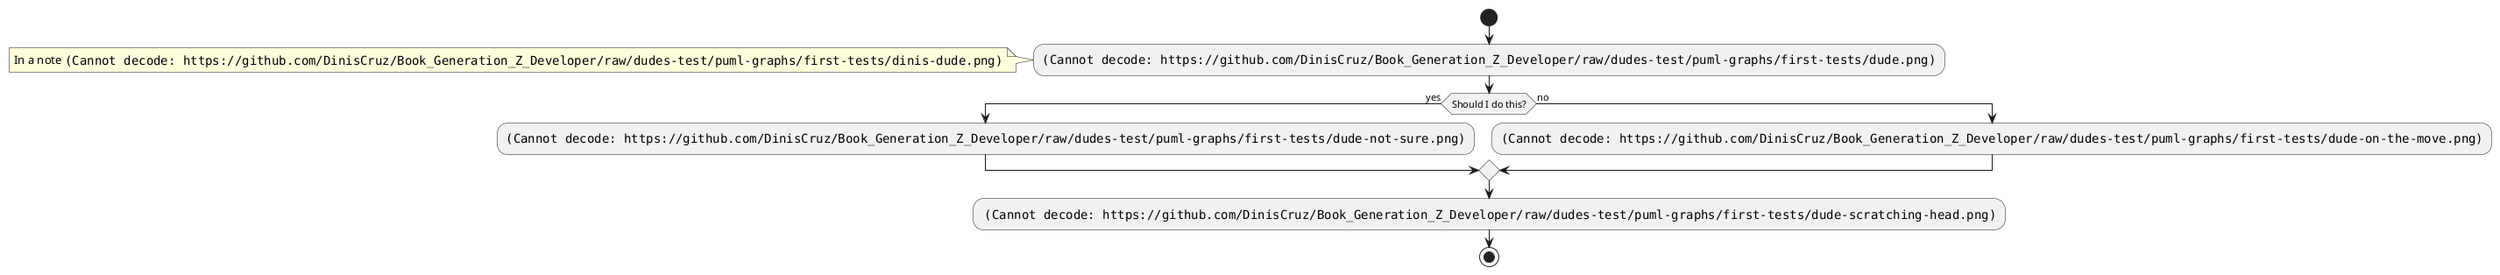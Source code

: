 @startuml

start

:<img:https://github.com/DinisCruz/Book_Generation_Z_Developer/raw/dudes-test/puml-graphs/first-tests/dude.png{scale=0.2}>;
note left
 In a note <img:https://github.com/DinisCruz/Book_Generation_Z_Developer/raw/dudes-test/puml-graphs/first-tests/dinis-dude.png{scale=0.2}>
end note
if (Should I do this?) then (yes)
    :<img:https://github.com/DinisCruz/Book_Generation_Z_Developer/raw/dudes-test/puml-graphs/first-tests/dude-not-sure.png{scale=0.2}>;
else (no)
    :<img:https://github.com/DinisCruz/Book_Generation_Z_Developer/raw/dudes-test/puml-graphs/first-tests/dude-on-the-move.png{scale=0.2}>;
endif
: <img:https://github.com/DinisCruz/Book_Generation_Z_Developer/raw/dudes-test/puml-graphs/first-tests/dude-scratching-head.png>;

stop


@enduml